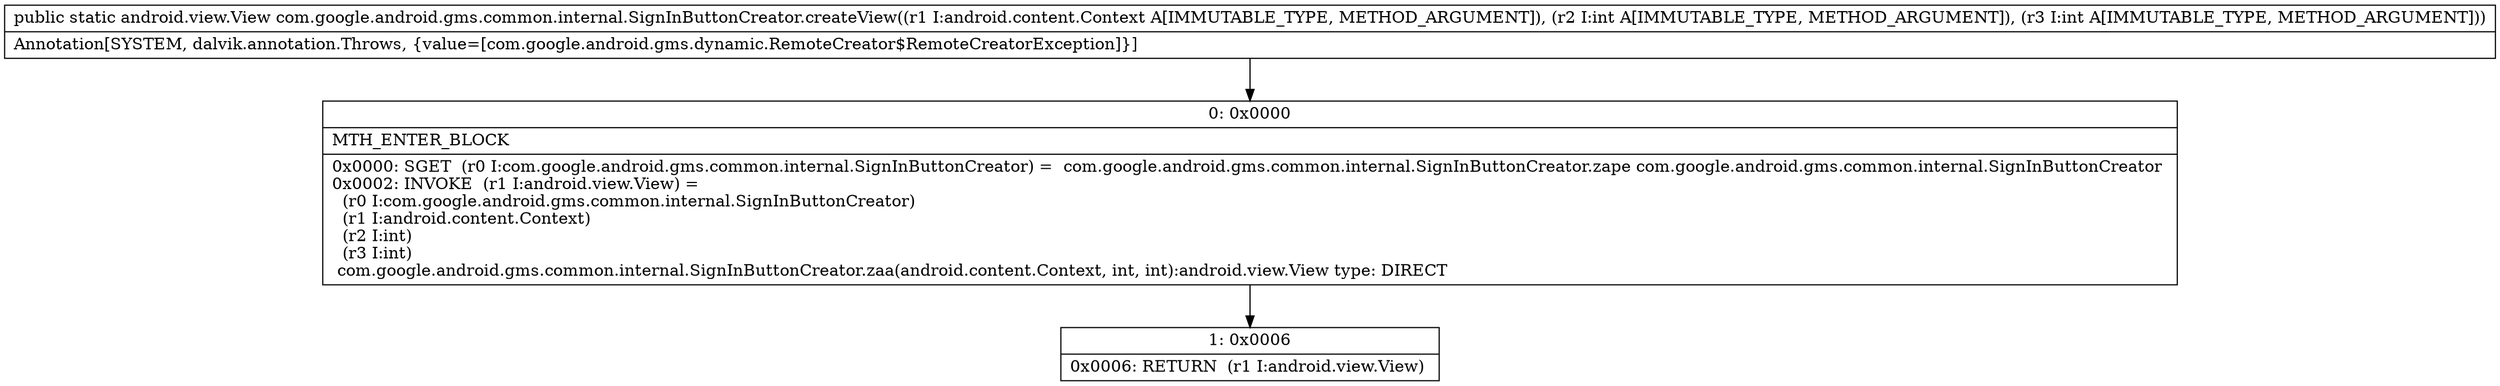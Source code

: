 digraph "CFG forcom.google.android.gms.common.internal.SignInButtonCreator.createView(Landroid\/content\/Context;II)Landroid\/view\/View;" {
Node_0 [shape=record,label="{0\:\ 0x0000|MTH_ENTER_BLOCK\l|0x0000: SGET  (r0 I:com.google.android.gms.common.internal.SignInButtonCreator) =  com.google.android.gms.common.internal.SignInButtonCreator.zape com.google.android.gms.common.internal.SignInButtonCreator \l0x0002: INVOKE  (r1 I:android.view.View) = \l  (r0 I:com.google.android.gms.common.internal.SignInButtonCreator)\l  (r1 I:android.content.Context)\l  (r2 I:int)\l  (r3 I:int)\l com.google.android.gms.common.internal.SignInButtonCreator.zaa(android.content.Context, int, int):android.view.View type: DIRECT \l}"];
Node_1 [shape=record,label="{1\:\ 0x0006|0x0006: RETURN  (r1 I:android.view.View) \l}"];
MethodNode[shape=record,label="{public static android.view.View com.google.android.gms.common.internal.SignInButtonCreator.createView((r1 I:android.content.Context A[IMMUTABLE_TYPE, METHOD_ARGUMENT]), (r2 I:int A[IMMUTABLE_TYPE, METHOD_ARGUMENT]), (r3 I:int A[IMMUTABLE_TYPE, METHOD_ARGUMENT]))  | Annotation[SYSTEM, dalvik.annotation.Throws, \{value=[com.google.android.gms.dynamic.RemoteCreator$RemoteCreatorException]\}]\l}"];
MethodNode -> Node_0;
Node_0 -> Node_1;
}

